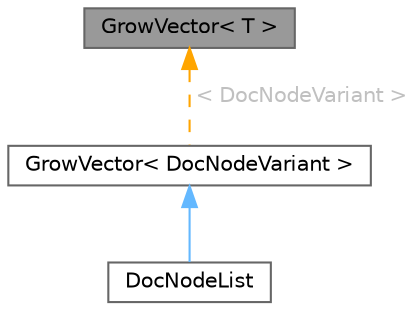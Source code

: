 digraph "GrowVector&lt; T &gt;"
{
 // INTERACTIVE_SVG=YES
 // LATEX_PDF_SIZE
  bgcolor="transparent";
  edge [fontname=Helvetica,fontsize=10,labelfontname=Helvetica,labelfontsize=10];
  node [fontname=Helvetica,fontsize=10,shape=box,height=0.2,width=0.4];
  Node1 [id="Node000001",label="GrowVector\< T \>",height=0.2,width=0.4,color="gray40", fillcolor="grey60", style="filled", fontcolor="black",tooltip="std::vector like container optimised for pushing elements to the back."];
  Node1 -> Node2 [id="edge1_Node000001_Node000002",dir="back",color="orange",style="dashed",tooltip=" ",label=" \< DocNodeVariant \>",fontcolor="grey" ];
  Node2 [id="Node000002",label="GrowVector\< DocNodeVariant \>",height=0.2,width=0.4,color="gray40", fillcolor="white", style="filled",URL="$d0/d08/class_grow_vector.html",tooltip=" "];
  Node2 -> Node3 [id="edge2_Node000002_Node000003",dir="back",color="steelblue1",style="solid",tooltip=" "];
  Node3 [id="Node000003",label="DocNodeList",height=0.2,width=0.4,color="gray40", fillcolor="white", style="filled",URL="$d9/dd3/struct_doc_node_list.html",tooltip=" "];
}
